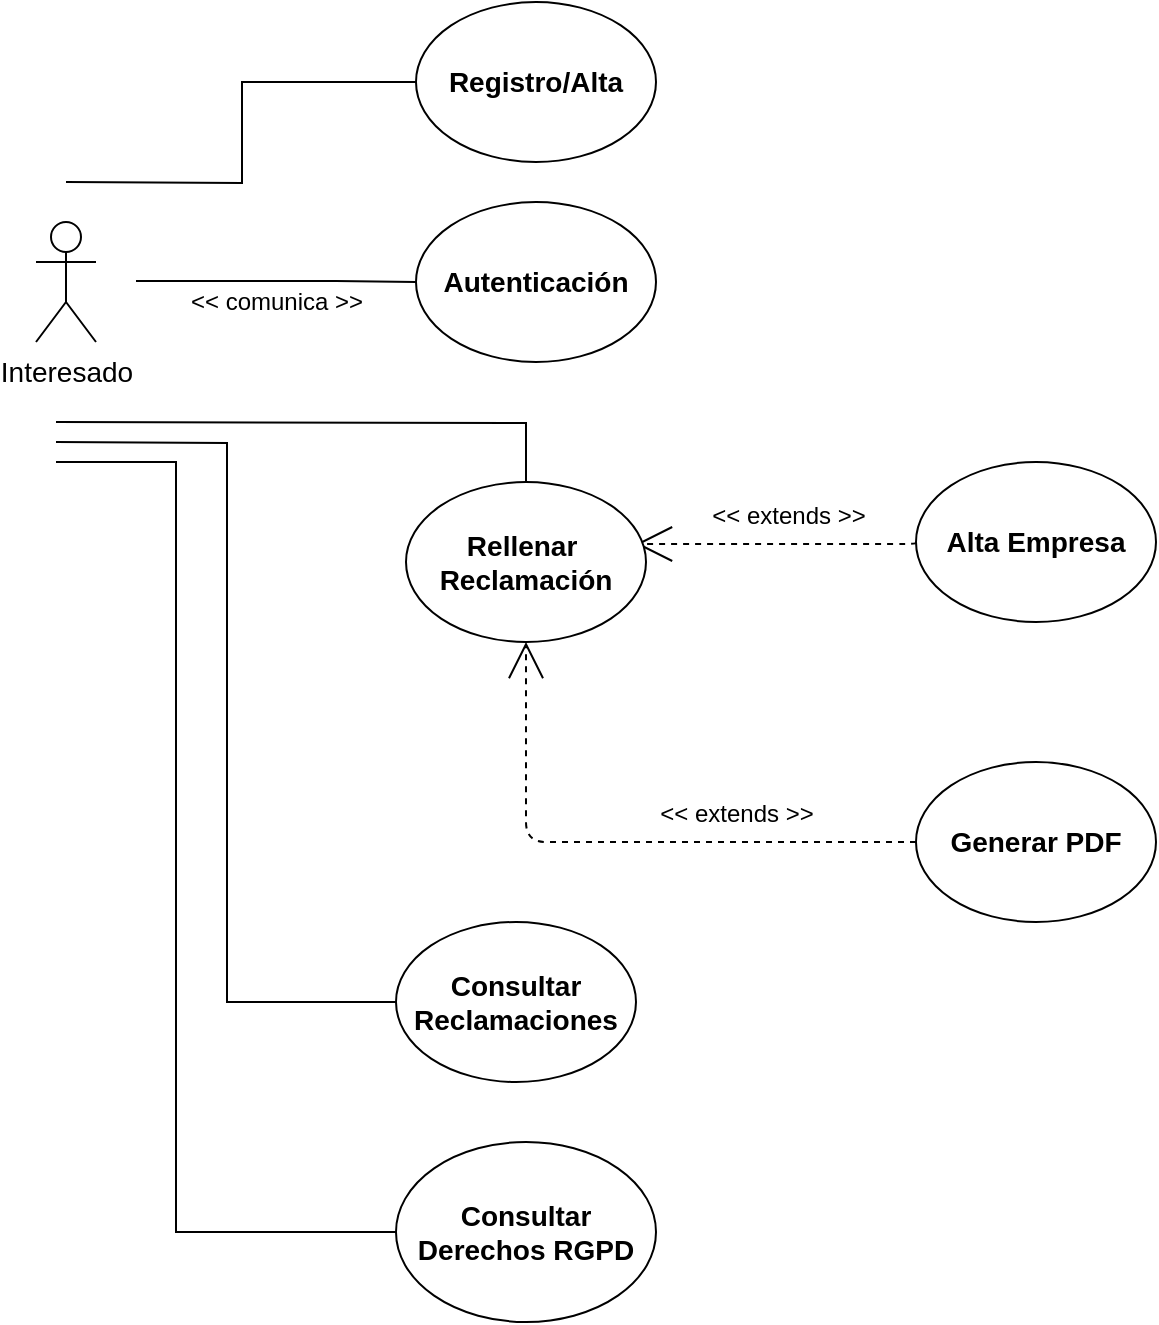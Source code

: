 <mxfile version="14.9.5" type="device"><diagram name="Page-1" id="9f46799a-70d6-7492-0946-bef42562c5a5"><mxGraphModel dx="1019" dy="519" grid="1" gridSize="10" guides="1" tooltips="1" connect="1" arrows="1" fold="1" page="1" pageScale="1" pageWidth="1100" pageHeight="850" background="none" math="0" shadow="0"><root><mxCell id="0"/><mxCell id="1" parent="0"/><mxCell id="78961159f06e98e8-123" style="edgeStyle=orthogonalEdgeStyle;html=1;labelBackgroundColor=none;startFill=0;startSize=8;endArrow=open;endFill=0;endSize=16;fontFamily=Verdana;fontSize=12;dashed=1;entryX=0.5;entryY=1;entryDx=0;entryDy=0;exitX=0;exitY=0.5;exitDx=0;exitDy=0;" parent="1" source="VdLT3zOVcWTzq0SIlVoF-16" target="CXf0UMro-qfB-tqbLc57-2" edge="1"><mxGeometry relative="1" as="geometry"><Array as="points"><mxPoint x="325" y="470"/></Array><mxPoint x="510" y="400" as="sourcePoint"/><mxPoint x="310" y="370" as="targetPoint"/></mxGeometry></mxCell><mxCell id="78961159f06e98e8-122" style="edgeStyle=elbowEdgeStyle;html=1;labelBackgroundColor=none;startFill=0;startSize=8;endArrow=open;endFill=0;endSize=16;fontFamily=Verdana;fontSize=12;elbow=vertical;dashed=1;startArrow=none;exitX=0;exitY=0.5;exitDx=0;exitDy=0;" parent="1" source="VdLT3zOVcWTzq0SIlVoF-13" edge="1"><mxGeometry relative="1" as="geometry"><mxPoint x="590" y="182" as="sourcePoint"/><mxPoint x="380" y="321" as="targetPoint"/><Array as="points"><mxPoint x="460" y="321"/><mxPoint x="400" y="321"/><mxPoint x="170" y="321"/></Array></mxGeometry></mxCell><mxCell id="VdLT3zOVcWTzq0SIlVoF-10" style="edgeStyle=orthogonalEdgeStyle;rounded=0;orthogonalLoop=1;jettySize=auto;html=1;entryX=0;entryY=0.5;entryDx=0;entryDy=0;endArrow=none;endFill=0;" parent="1" target="VdLT3zOVcWTzq0SIlVoF-4" edge="1"><mxGeometry relative="1" as="geometry"><mxPoint x="95" y="140" as="sourcePoint"/></mxGeometry></mxCell><mxCell id="8q8ghBRAVLk9J9te1JuD-3" style="edgeStyle=orthogonalEdgeStyle;rounded=0;orthogonalLoop=1;jettySize=auto;html=1;entryX=0;entryY=0.5;entryDx=0;entryDy=0;endArrow=none;endFill=0;" edge="1" parent="1" target="CXf0UMro-qfB-tqbLc57-3"><mxGeometry relative="1" as="geometry"><mxPoint x="80" y="570" as="targetPoint"/><mxPoint x="90" y="270" as="sourcePoint"/></mxGeometry></mxCell><mxCell id="8q8ghBRAVLk9J9te1JuD-4" style="edgeStyle=orthogonalEdgeStyle;rounded=0;orthogonalLoop=1;jettySize=auto;html=1;endArrow=none;endFill=0;" edge="1" parent="1" target="CXf0UMro-qfB-tqbLc57-2"><mxGeometry relative="1" as="geometry"><mxPoint x="260" y="340" as="targetPoint"/><mxPoint x="90" y="260" as="sourcePoint"/></mxGeometry></mxCell><mxCell id="VdLT3zOVcWTzq0SIlVoF-1" value="&lt;font style=&quot;font-size: 14px&quot;&gt;Interesado&lt;/font&gt;" style="shape=umlActor;verticalLabelPosition=bottom;verticalAlign=top;html=1;outlineConnect=0;" parent="1" vertex="1"><mxGeometry x="80" y="160" width="30" height="60" as="geometry"/></mxCell><mxCell id="VdLT3zOVcWTzq0SIlVoF-4" value="&lt;b&gt;&lt;font style=&quot;font-size: 14px&quot;&gt;Registro/Alta&lt;/font&gt;&lt;/b&gt;" style="ellipse;whiteSpace=wrap;html=1;" parent="1" vertex="1"><mxGeometry x="270" y="50" width="120" height="80" as="geometry"/></mxCell><mxCell id="VdLT3zOVcWTzq0SIlVoF-11" value="&lt;span style=&quot;font-size: 14px&quot;&gt;&lt;b&gt;Autenticación&lt;/b&gt;&lt;/span&gt;" style="ellipse;whiteSpace=wrap;html=1;" parent="1" vertex="1"><mxGeometry x="270" y="150" width="120" height="80" as="geometry"/></mxCell><mxCell id="VdLT3zOVcWTzq0SIlVoF-13" value="&lt;b&gt;&lt;font style=&quot;font-size: 14px&quot;&gt;Alta Empresa&lt;/font&gt;&lt;/b&gt;" style="ellipse;whiteSpace=wrap;html=1;" parent="1" vertex="1"><mxGeometry x="520" y="280" width="120" height="80" as="geometry"/></mxCell><mxCell id="VdLT3zOVcWTzq0SIlVoF-16" value="&lt;b&gt;&lt;font style=&quot;font-size: 14px&quot;&gt;Generar PDF&lt;/font&gt;&lt;/b&gt;" style="ellipse;whiteSpace=wrap;html=1;" parent="1" vertex="1"><mxGeometry x="520" y="430" width="120" height="80" as="geometry"/></mxCell><mxCell id="VdLT3zOVcWTzq0SIlVoF-17" value="&amp;lt;&amp;lt; comunica &amp;gt;&amp;gt;" style="text;html=1;resizable=0;autosize=1;align=center;verticalAlign=middle;points=[];fillColor=none;strokeColor=none;rounded=0;" parent="1" vertex="1"><mxGeometry x="150" y="190" width="100" height="20" as="geometry"/></mxCell><mxCell id="VdLT3zOVcWTzq0SIlVoF-18" value="&amp;lt;&amp;lt; extends &amp;gt;&amp;gt;" style="text;html=1;resizable=0;autosize=1;align=center;verticalAlign=middle;points=[];fillColor=none;strokeColor=none;rounded=0;" parent="1" vertex="1"><mxGeometry x="411" y="297" width="90" height="20" as="geometry"/></mxCell><mxCell id="CXf0UMro-qfB-tqbLc57-3" value="&lt;span style=&quot;font-size: 14px&quot;&gt;&lt;b&gt;Consultar Reclamaciones&lt;/b&gt;&lt;/span&gt;" style="ellipse;whiteSpace=wrap;html=1;" parent="1" vertex="1"><mxGeometry x="260" y="510" width="120" height="80" as="geometry"/></mxCell><mxCell id="CXf0UMro-qfB-tqbLc57-4" value="&lt;span style=&quot;font-size: 14px&quot;&gt;&lt;b&gt;Consultar Derechos RGPD&lt;/b&gt;&lt;/span&gt;" style="ellipse;whiteSpace=wrap;html=1;" parent="1" vertex="1"><mxGeometry x="260" y="620" width="130" height="90" as="geometry"/></mxCell><mxCell id="8q8ghBRAVLk9J9te1JuD-1" style="edgeStyle=orthogonalEdgeStyle;rounded=0;orthogonalLoop=1;jettySize=auto;html=1;endArrow=none;endFill=0;" edge="1" parent="1"><mxGeometry relative="1" as="geometry"><mxPoint x="130" y="189.5" as="sourcePoint"/><mxPoint x="270" y="190" as="targetPoint"/><Array as="points"><mxPoint x="230" y="190"/><mxPoint x="230" y="190"/></Array></mxGeometry></mxCell><mxCell id="CXf0UMro-qfB-tqbLc57-2" value="&lt;span style=&quot;font-size: 14px&quot;&gt;&lt;b&gt;Rellenar&amp;nbsp;&lt;br&gt;Reclamación&lt;br&gt;&lt;/b&gt;&lt;/span&gt;" style="ellipse;whiteSpace=wrap;html=1;" parent="1" vertex="1"><mxGeometry x="265" y="290" width="120" height="80" as="geometry"/></mxCell><mxCell id="8q8ghBRAVLk9J9te1JuD-5" style="edgeStyle=orthogonalEdgeStyle;rounded=0;orthogonalLoop=1;jettySize=auto;html=1;entryX=0;entryY=0.5;entryDx=0;entryDy=0;endArrow=none;endFill=0;" edge="1" parent="1" target="CXf0UMro-qfB-tqbLc57-4"><mxGeometry relative="1" as="geometry"><mxPoint x="270" y="560" as="targetPoint"/><mxPoint x="90" y="280" as="sourcePoint"/><Array as="points"><mxPoint x="150" y="280"/><mxPoint x="150" y="665"/></Array></mxGeometry></mxCell><mxCell id="8q8ghBRAVLk9J9te1JuD-6" value="&amp;lt;&amp;lt; extends &amp;gt;&amp;gt;" style="text;html=1;resizable=0;autosize=1;align=center;verticalAlign=middle;points=[];fillColor=none;strokeColor=none;rounded=0;" vertex="1" parent="1"><mxGeometry x="385" y="446" width="90" height="20" as="geometry"/></mxCell></root></mxGraphModel></diagram></mxfile>